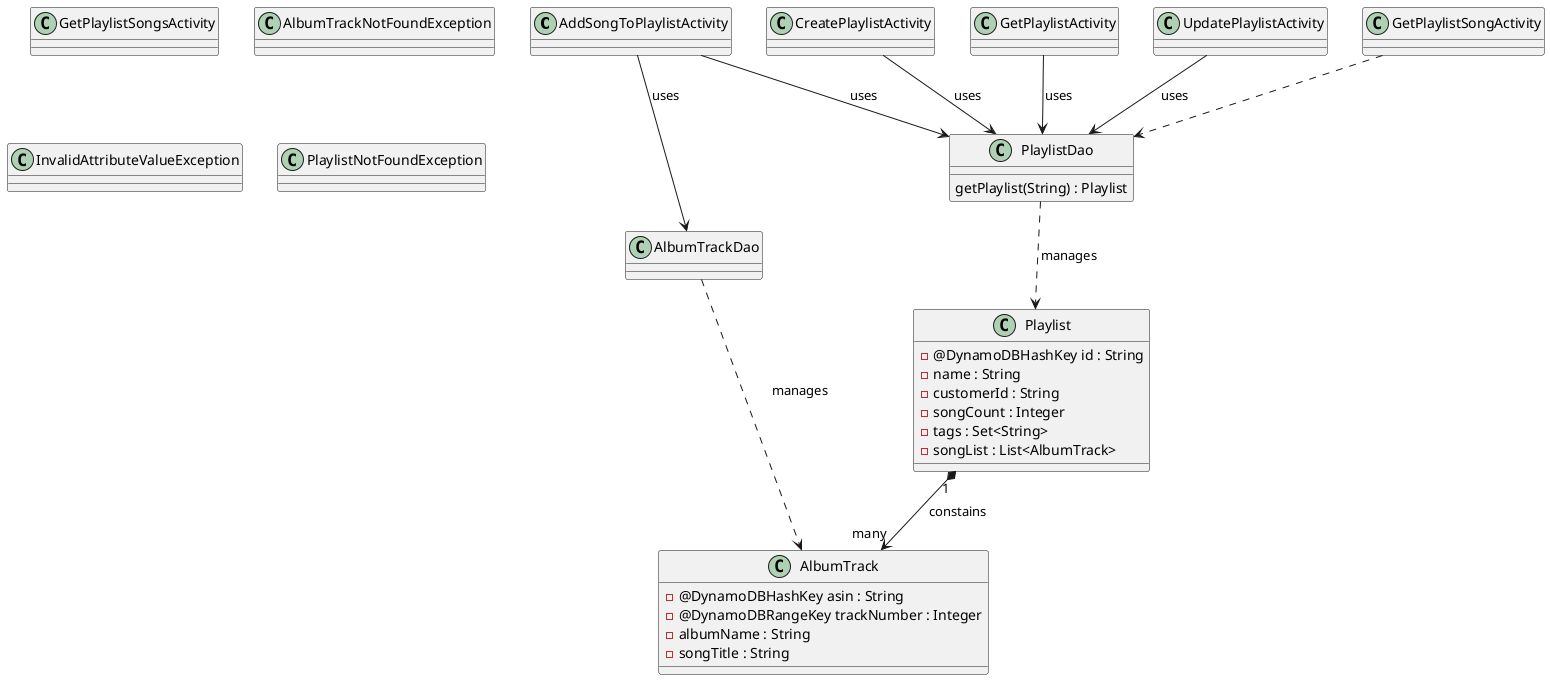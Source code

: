@startuml

' Activity Classes
class AddSongToPlaylistActivity {
}
class CreatePlaylistActivity {
}
class GetPlaylistActivity {
}
class GetPlaylistSongsActivity {
}
class UpdatePlaylistActivity {
}

' DAO Classes
class AlbumTrackDao {
}
class PlaylistDao {
    getPlaylist(String) : Playlist
}

' Exception Classes
class AlbumTrackNotFoundException {
}
class InvalidAttributeValueException {
}
class PlaylistNotFoundException {
}

' DynamoDB Model Classes
class AlbumTrack {
    -@DynamoDBHashKey asin : String
    -@DynamoDBRangeKey trackNumber : Integer
    -albumName : String
    -songTitle : String
}

class Playlist {
  -@DynamoDBHashKey id : String
  -name : String
  -customerId : String
  -songCount : Integer
  -tags : Set<String>
  -songList : List<AlbumTrack>
}

' Relationships
CreatePlaylistActivity --> PlaylistDao : uses
GetPlaylistActivity --> PlaylistDao : uses
AddSongToPlaylistActivity --> AlbumTrackDao : uses
AddSongToPlaylistActivity --> PlaylistDao : uses
UpdatePlaylistActivity --> PlaylistDao : uses
AlbumTrackDao ..> AlbumTrack : "manages"
PlaylistDao ..> Playlist : "manages"
Playlist "1" *--> "many" AlbumTrack : constains
GetPlaylistSongActivity ..> PlaylistDao

@enduml
